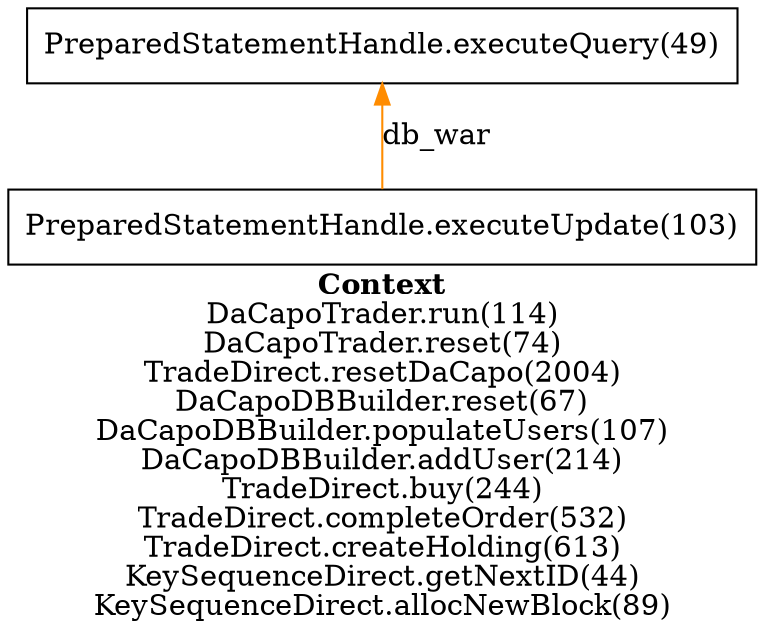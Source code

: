 digraph 121398849 { 
label=<<font face="Times-Bold">Context</font><br/>DaCapoTrader.run(114)<br/>DaCapoTrader.reset(74)<br/>TradeDirect.resetDaCapo(2004)<br/>DaCapoDBBuilder.reset(67)<br/>DaCapoDBBuilder.populateUsers(107)<br/>DaCapoDBBuilder.addUser(214)<br/>TradeDirect.buy(244)<br/>TradeDirect.completeOrder(532)<br/>TradeDirect.createHolding(613)<br/>KeySequenceDirect.getNextID(44)<br/>KeySequenceDirect.allocNewBlock(89)>;rankdir=BT;
1 [label="PreparedStatementHandle.executeQuery(49)\n", shape=box];
2 [label="PreparedStatementHandle.executeUpdate(103)\n", shape=box];
2 -> 1 [label="db_war" color=darkorange];
}

